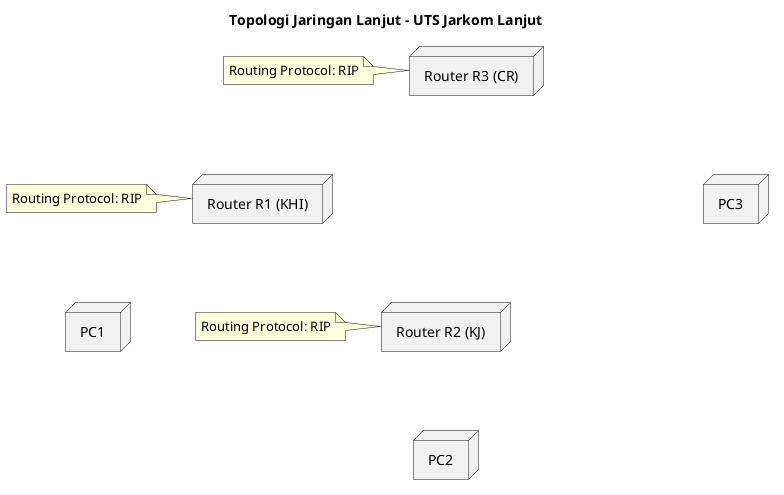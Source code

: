@startuml Topologi_Jaringan_Lanjut

title Topologi Jaringan Lanjut - UTS Jarkom Lanjut

' Deklarasi Router '
node "Router R1 (KHI)" as R1
node "Router R2 (KJ)" as R2
node "Router R3 (CR)" as R3

' Deklarasi PC '
node "PC1" as PC1
node "PC2" as PC2
node "PC3" as PC3

' Koneksi antar router '
R1 -[hidden]-> R2 : Eth3: 19.19.19.1 <--> 19.19.19.2
R1 -[hidden]-> PC1 : Eth2: 192.168.2.1/24
R2 -[hidden]-> PC2 : Eth2: 192.168.1.1/24
R3 -[hidden]-> PC3 : Eth2: 192.168.40.1/24

' Koneksi antara Router R3 dengan subnet yang lain '
R3 -[hidden]-> R1 : Eth3: 27.27.27.1 <--> 27.27.27.2
R3 -[hidden]-> R2 : Eth4: 33.33.33.1 <--> 33.33.33.2

' Labeling dan Routing '
note left of R1 : Routing Protocol: RIP
note left of R2 : Routing Protocol: RIP
note left of R3 : Routing Protocol: RIP

@enduml
